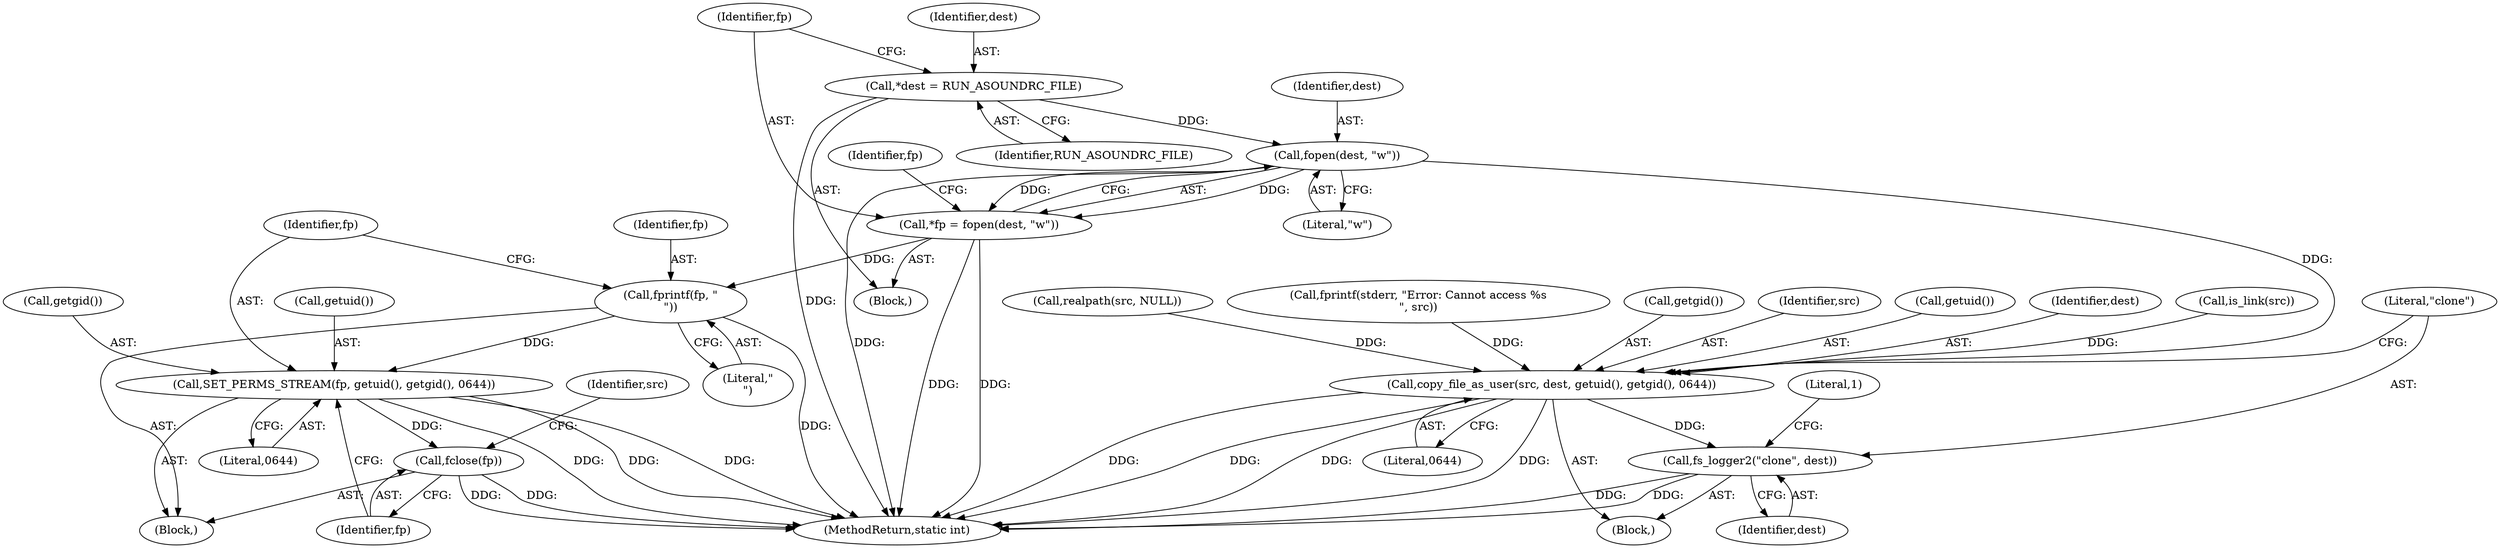 digraph "0_firejail_b8a4ff9775318ca5e679183884a6a63f3da8f863_2@API" {
"1000114" [label="(Call,fopen(dest, \"w\"))"];
"1000108" [label="(Call,*dest = RUN_ASOUNDRC_FILE)"];
"1000112" [label="(Call,*fp = fopen(dest, \"w\"))"];
"1000120" [label="(Call,fprintf(fp, \"\n\"))"];
"1000123" [label="(Call,SET_PERMS_STREAM(fp, getuid(), getgid(), 0644))"];
"1000128" [label="(Call,fclose(fp))"];
"1000192" [label="(Call,copy_file_as_user(src, dest, getuid(), getgid(), 0644))"];
"1000198" [label="(Call,fs_logger2(\"clone\", dest))"];
"1000200" [label="(Identifier,dest)"];
"1000104" [label="(Block,)"];
"1000205" [label="(MethodReturn,static int)"];
"1000113" [label="(Identifier,fp)"];
"1000126" [label="(Call,getgid())"];
"1000116" [label="(Literal,\"w\")"];
"1000194" [label="(Identifier,dest)"];
"1000153" [label="(Call,is_link(src))"];
"1000159" [label="(Call,realpath(src, NULL))"];
"1000124" [label="(Identifier,fp)"];
"1000198" [label="(Call,fs_logger2(\"clone\", dest))"];
"1000119" [label="(Block,)"];
"1000134" [label="(Identifier,src)"];
"1000120" [label="(Call,fprintf(fp, \"\n\"))"];
"1000129" [label="(Identifier,fp)"];
"1000123" [label="(Call,SET_PERMS_STREAM(fp, getuid(), getgid(), 0644))"];
"1000127" [label="(Literal,0644)"];
"1000166" [label="(Call,fprintf(stderr, \"Error: Cannot access %s\n\", src))"];
"1000121" [label="(Identifier,fp)"];
"1000110" [label="(Identifier,RUN_ASOUNDRC_FILE)"];
"1000192" [label="(Call,copy_file_as_user(src, dest, getuid(), getgid(), 0644))"];
"1000151" [label="(Block,)"];
"1000196" [label="(Call,getgid())"];
"1000108" [label="(Call,*dest = RUN_ASOUNDRC_FILE)"];
"1000128" [label="(Call,fclose(fp))"];
"1000202" [label="(Literal,1)"];
"1000122" [label="(Literal,\"\n\")"];
"1000125" [label="(Call,getuid())"];
"1000197" [label="(Literal,0644)"];
"1000193" [label="(Identifier,src)"];
"1000199" [label="(Literal,\"clone\")"];
"1000114" [label="(Call,fopen(dest, \"w\"))"];
"1000112" [label="(Call,*fp = fopen(dest, \"w\"))"];
"1000115" [label="(Identifier,dest)"];
"1000195" [label="(Call,getuid())"];
"1000118" [label="(Identifier,fp)"];
"1000109" [label="(Identifier,dest)"];
"1000114" -> "1000112"  [label="AST: "];
"1000114" -> "1000116"  [label="CFG: "];
"1000115" -> "1000114"  [label="AST: "];
"1000116" -> "1000114"  [label="AST: "];
"1000112" -> "1000114"  [label="CFG: "];
"1000114" -> "1000205"  [label="DDG: "];
"1000114" -> "1000112"  [label="DDG: "];
"1000114" -> "1000112"  [label="DDG: "];
"1000108" -> "1000114"  [label="DDG: "];
"1000114" -> "1000192"  [label="DDG: "];
"1000108" -> "1000104"  [label="AST: "];
"1000108" -> "1000110"  [label="CFG: "];
"1000109" -> "1000108"  [label="AST: "];
"1000110" -> "1000108"  [label="AST: "];
"1000113" -> "1000108"  [label="CFG: "];
"1000108" -> "1000205"  [label="DDG: "];
"1000112" -> "1000104"  [label="AST: "];
"1000113" -> "1000112"  [label="AST: "];
"1000118" -> "1000112"  [label="CFG: "];
"1000112" -> "1000205"  [label="DDG: "];
"1000112" -> "1000205"  [label="DDG: "];
"1000112" -> "1000120"  [label="DDG: "];
"1000120" -> "1000119"  [label="AST: "];
"1000120" -> "1000122"  [label="CFG: "];
"1000121" -> "1000120"  [label="AST: "];
"1000122" -> "1000120"  [label="AST: "];
"1000124" -> "1000120"  [label="CFG: "];
"1000120" -> "1000205"  [label="DDG: "];
"1000120" -> "1000123"  [label="DDG: "];
"1000123" -> "1000119"  [label="AST: "];
"1000123" -> "1000127"  [label="CFG: "];
"1000124" -> "1000123"  [label="AST: "];
"1000125" -> "1000123"  [label="AST: "];
"1000126" -> "1000123"  [label="AST: "];
"1000127" -> "1000123"  [label="AST: "];
"1000129" -> "1000123"  [label="CFG: "];
"1000123" -> "1000205"  [label="DDG: "];
"1000123" -> "1000205"  [label="DDG: "];
"1000123" -> "1000205"  [label="DDG: "];
"1000123" -> "1000128"  [label="DDG: "];
"1000128" -> "1000119"  [label="AST: "];
"1000128" -> "1000129"  [label="CFG: "];
"1000129" -> "1000128"  [label="AST: "];
"1000134" -> "1000128"  [label="CFG: "];
"1000128" -> "1000205"  [label="DDG: "];
"1000128" -> "1000205"  [label="DDG: "];
"1000192" -> "1000151"  [label="AST: "];
"1000192" -> "1000197"  [label="CFG: "];
"1000193" -> "1000192"  [label="AST: "];
"1000194" -> "1000192"  [label="AST: "];
"1000195" -> "1000192"  [label="AST: "];
"1000196" -> "1000192"  [label="AST: "];
"1000197" -> "1000192"  [label="AST: "];
"1000199" -> "1000192"  [label="CFG: "];
"1000192" -> "1000205"  [label="DDG: "];
"1000192" -> "1000205"  [label="DDG: "];
"1000192" -> "1000205"  [label="DDG: "];
"1000192" -> "1000205"  [label="DDG: "];
"1000166" -> "1000192"  [label="DDG: "];
"1000159" -> "1000192"  [label="DDG: "];
"1000153" -> "1000192"  [label="DDG: "];
"1000192" -> "1000198"  [label="DDG: "];
"1000198" -> "1000151"  [label="AST: "];
"1000198" -> "1000200"  [label="CFG: "];
"1000199" -> "1000198"  [label="AST: "];
"1000200" -> "1000198"  [label="AST: "];
"1000202" -> "1000198"  [label="CFG: "];
"1000198" -> "1000205"  [label="DDG: "];
"1000198" -> "1000205"  [label="DDG: "];
}

